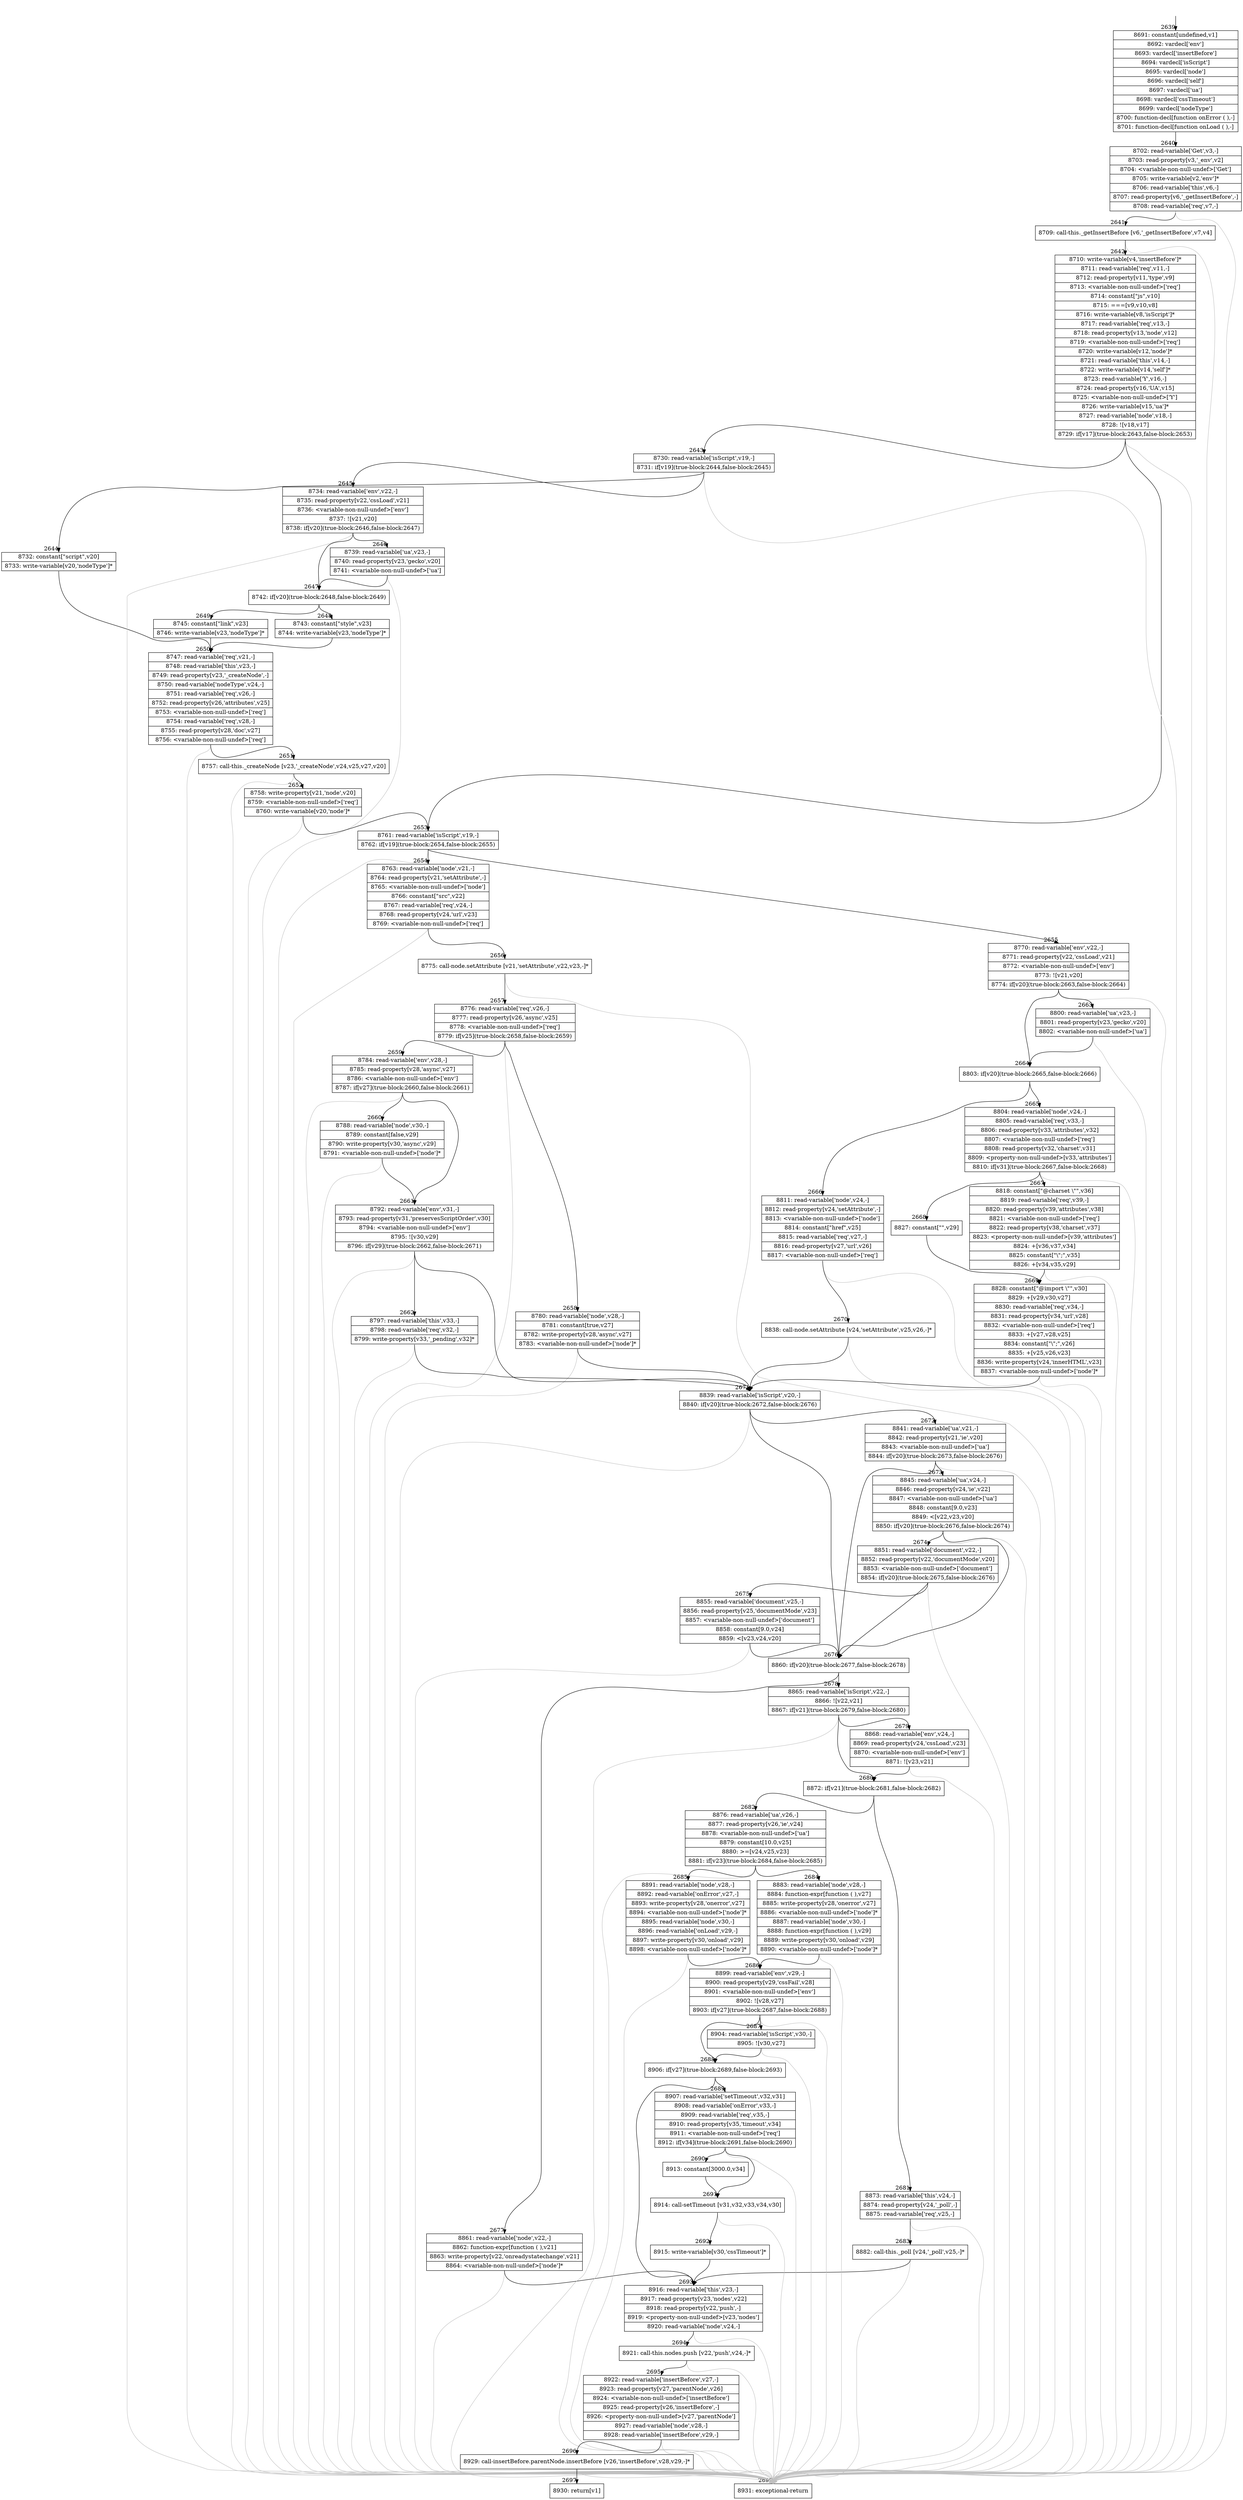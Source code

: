 digraph {
rankdir="TD"
BB_entry130[shape=none,label=""];
BB_entry130 -> BB2639 [tailport=s, headport=n, headlabel="    2639"]
BB2639 [shape=record label="{8691: constant[undefined,v1]|8692: vardecl['env']|8693: vardecl['insertBefore']|8694: vardecl['isScript']|8695: vardecl['node']|8696: vardecl['self']|8697: vardecl['ua']|8698: vardecl['cssTimeout']|8699: vardecl['nodeType']|8700: function-decl[function onError ( ),-]|8701: function-decl[function onLoad ( ),-]}" ] 
BB2639 -> BB2640 [tailport=s, headport=n, headlabel="      2640"]
BB2640 [shape=record label="{8702: read-variable['Get',v3,-]|8703: read-property[v3,'_env',v2]|8704: \<variable-non-null-undef\>['Get']|8705: write-variable[v2,'env']*|8706: read-variable['this',v6,-]|8707: read-property[v6,'_getInsertBefore',-]|8708: read-variable['req',v7,-]}" ] 
BB2640 -> BB2641 [tailport=s, headport=n, headlabel="      2641"]
BB2640 -> BB2698 [tailport=s, headport=n, color=gray, headlabel="      2698"]
BB2641 [shape=record label="{8709: call-this._getInsertBefore [v6,'_getInsertBefore',v7,v4]}" ] 
BB2641 -> BB2642 [tailport=s, headport=n, headlabel="      2642"]
BB2641 -> BB2698 [tailport=s, headport=n, color=gray]
BB2642 [shape=record label="{8710: write-variable[v4,'insertBefore']*|8711: read-variable['req',v11,-]|8712: read-property[v11,'type',v9]|8713: \<variable-non-null-undef\>['req']|8714: constant[\"js\",v10]|8715: ===[v9,v10,v8]|8716: write-variable[v8,'isScript']*|8717: read-variable['req',v13,-]|8718: read-property[v13,'node',v12]|8719: \<variable-non-null-undef\>['req']|8720: write-variable[v12,'node']*|8721: read-variable['this',v14,-]|8722: write-variable[v14,'self']*|8723: read-variable['Y',v16,-]|8724: read-property[v16,'UA',v15]|8725: \<variable-non-null-undef\>['Y']|8726: write-variable[v15,'ua']*|8727: read-variable['node',v18,-]|8728: ![v18,v17]|8729: if[v17](true-block:2643,false-block:2653)}" ] 
BB2642 -> BB2643 [tailport=s, headport=n, headlabel="      2643"]
BB2642 -> BB2653 [tailport=s, headport=n, headlabel="      2653"]
BB2642 -> BB2698 [tailport=s, headport=n, color=gray]
BB2643 [shape=record label="{8730: read-variable['isScript',v19,-]|8731: if[v19](true-block:2644,false-block:2645)}" ] 
BB2643 -> BB2644 [tailport=s, headport=n, headlabel="      2644"]
BB2643 -> BB2645 [tailport=s, headport=n, headlabel="      2645"]
BB2643 -> BB2698 [tailport=s, headport=n, color=gray]
BB2644 [shape=record label="{8732: constant[\"script\",v20]|8733: write-variable[v20,'nodeType']*}" ] 
BB2644 -> BB2650 [tailport=s, headport=n, headlabel="      2650"]
BB2645 [shape=record label="{8734: read-variable['env',v22,-]|8735: read-property[v22,'cssLoad',v21]|8736: \<variable-non-null-undef\>['env']|8737: ![v21,v20]|8738: if[v20](true-block:2646,false-block:2647)}" ] 
BB2645 -> BB2647 [tailport=s, headport=n, headlabel="      2647"]
BB2645 -> BB2646 [tailport=s, headport=n, headlabel="      2646"]
BB2645 -> BB2698 [tailport=s, headport=n, color=gray]
BB2646 [shape=record label="{8739: read-variable['ua',v23,-]|8740: read-property[v23,'gecko',v20]|8741: \<variable-non-null-undef\>['ua']}" ] 
BB2646 -> BB2647 [tailport=s, headport=n]
BB2646 -> BB2698 [tailport=s, headport=n, color=gray]
BB2647 [shape=record label="{8742: if[v20](true-block:2648,false-block:2649)}" ] 
BB2647 -> BB2648 [tailport=s, headport=n, headlabel="      2648"]
BB2647 -> BB2649 [tailport=s, headport=n, headlabel="      2649"]
BB2648 [shape=record label="{8743: constant[\"style\",v23]|8744: write-variable[v23,'nodeType']*}" ] 
BB2648 -> BB2650 [tailport=s, headport=n]
BB2649 [shape=record label="{8745: constant[\"link\",v23]|8746: write-variable[v23,'nodeType']*}" ] 
BB2649 -> BB2650 [tailport=s, headport=n]
BB2650 [shape=record label="{8747: read-variable['req',v21,-]|8748: read-variable['this',v23,-]|8749: read-property[v23,'_createNode',-]|8750: read-variable['nodeType',v24,-]|8751: read-variable['req',v26,-]|8752: read-property[v26,'attributes',v25]|8753: \<variable-non-null-undef\>['req']|8754: read-variable['req',v28,-]|8755: read-property[v28,'doc',v27]|8756: \<variable-non-null-undef\>['req']}" ] 
BB2650 -> BB2651 [tailport=s, headport=n, headlabel="      2651"]
BB2650 -> BB2698 [tailport=s, headport=n, color=gray]
BB2651 [shape=record label="{8757: call-this._createNode [v23,'_createNode',v24,v25,v27,v20]}" ] 
BB2651 -> BB2652 [tailport=s, headport=n, headlabel="      2652"]
BB2651 -> BB2698 [tailport=s, headport=n, color=gray]
BB2652 [shape=record label="{8758: write-property[v21,'node',v20]|8759: \<variable-non-null-undef\>['req']|8760: write-variable[v20,'node']*}" ] 
BB2652 -> BB2653 [tailport=s, headport=n]
BB2652 -> BB2698 [tailport=s, headport=n, color=gray]
BB2653 [shape=record label="{8761: read-variable['isScript',v19,-]|8762: if[v19](true-block:2654,false-block:2655)}" ] 
BB2653 -> BB2654 [tailport=s, headport=n, headlabel="      2654"]
BB2653 -> BB2655 [tailport=s, headport=n, headlabel="      2655"]
BB2653 -> BB2698 [tailport=s, headport=n, color=gray]
BB2654 [shape=record label="{8763: read-variable['node',v21,-]|8764: read-property[v21,'setAttribute',-]|8765: \<variable-non-null-undef\>['node']|8766: constant[\"src\",v22]|8767: read-variable['req',v24,-]|8768: read-property[v24,'url',v23]|8769: \<variable-non-null-undef\>['req']}" ] 
BB2654 -> BB2656 [tailport=s, headport=n, headlabel="      2656"]
BB2654 -> BB2698 [tailport=s, headport=n, color=gray]
BB2655 [shape=record label="{8770: read-variable['env',v22,-]|8771: read-property[v22,'cssLoad',v21]|8772: \<variable-non-null-undef\>['env']|8773: ![v21,v20]|8774: if[v20](true-block:2663,false-block:2664)}" ] 
BB2655 -> BB2664 [tailport=s, headport=n, headlabel="      2664"]
BB2655 -> BB2663 [tailport=s, headport=n, headlabel="      2663"]
BB2655 -> BB2698 [tailport=s, headport=n, color=gray]
BB2656 [shape=record label="{8775: call-node.setAttribute [v21,'setAttribute',v22,v23,-]*}" ] 
BB2656 -> BB2657 [tailport=s, headport=n, headlabel="      2657"]
BB2656 -> BB2698 [tailport=s, headport=n, color=gray]
BB2657 [shape=record label="{8776: read-variable['req',v26,-]|8777: read-property[v26,'async',v25]|8778: \<variable-non-null-undef\>['req']|8779: if[v25](true-block:2658,false-block:2659)}" ] 
BB2657 -> BB2658 [tailport=s, headport=n, headlabel="      2658"]
BB2657 -> BB2659 [tailport=s, headport=n, headlabel="      2659"]
BB2657 -> BB2698 [tailport=s, headport=n, color=gray]
BB2658 [shape=record label="{8780: read-variable['node',v28,-]|8781: constant[true,v27]|8782: write-property[v28,'async',v27]|8783: \<variable-non-null-undef\>['node']*}" ] 
BB2658 -> BB2671 [tailport=s, headport=n, headlabel="      2671"]
BB2658 -> BB2698 [tailport=s, headport=n, color=gray]
BB2659 [shape=record label="{8784: read-variable['env',v28,-]|8785: read-property[v28,'async',v27]|8786: \<variable-non-null-undef\>['env']|8787: if[v27](true-block:2660,false-block:2661)}" ] 
BB2659 -> BB2660 [tailport=s, headport=n, headlabel="      2660"]
BB2659 -> BB2661 [tailport=s, headport=n, headlabel="      2661"]
BB2659 -> BB2698 [tailport=s, headport=n, color=gray]
BB2660 [shape=record label="{8788: read-variable['node',v30,-]|8789: constant[false,v29]|8790: write-property[v30,'async',v29]|8791: \<variable-non-null-undef\>['node']*}" ] 
BB2660 -> BB2661 [tailport=s, headport=n]
BB2660 -> BB2698 [tailport=s, headport=n, color=gray]
BB2661 [shape=record label="{8792: read-variable['env',v31,-]|8793: read-property[v31,'preservesScriptOrder',v30]|8794: \<variable-non-null-undef\>['env']|8795: ![v30,v29]|8796: if[v29](true-block:2662,false-block:2671)}" ] 
BB2661 -> BB2662 [tailport=s, headport=n, headlabel="      2662"]
BB2661 -> BB2671 [tailport=s, headport=n]
BB2661 -> BB2698 [tailport=s, headport=n, color=gray]
BB2662 [shape=record label="{8797: read-variable['this',v33,-]|8798: read-variable['req',v32,-]|8799: write-property[v33,'_pending',v32]*}" ] 
BB2662 -> BB2671 [tailport=s, headport=n]
BB2662 -> BB2698 [tailport=s, headport=n, color=gray]
BB2663 [shape=record label="{8800: read-variable['ua',v23,-]|8801: read-property[v23,'gecko',v20]|8802: \<variable-non-null-undef\>['ua']}" ] 
BB2663 -> BB2664 [tailport=s, headport=n]
BB2663 -> BB2698 [tailport=s, headport=n, color=gray]
BB2664 [shape=record label="{8803: if[v20](true-block:2665,false-block:2666)}" ] 
BB2664 -> BB2665 [tailport=s, headport=n, headlabel="      2665"]
BB2664 -> BB2666 [tailport=s, headport=n, headlabel="      2666"]
BB2665 [shape=record label="{8804: read-variable['node',v24,-]|8805: read-variable['req',v33,-]|8806: read-property[v33,'attributes',v32]|8807: \<variable-non-null-undef\>['req']|8808: read-property[v32,'charset',v31]|8809: \<property-non-null-undef\>[v33,'attributes']|8810: if[v31](true-block:2667,false-block:2668)}" ] 
BB2665 -> BB2667 [tailport=s, headport=n, headlabel="      2667"]
BB2665 -> BB2668 [tailport=s, headport=n, headlabel="      2668"]
BB2665 -> BB2698 [tailport=s, headport=n, color=gray]
BB2666 [shape=record label="{8811: read-variable['node',v24,-]|8812: read-property[v24,'setAttribute',-]|8813: \<variable-non-null-undef\>['node']|8814: constant[\"href\",v25]|8815: read-variable['req',v27,-]|8816: read-property[v27,'url',v26]|8817: \<variable-non-null-undef\>['req']}" ] 
BB2666 -> BB2670 [tailport=s, headport=n, headlabel="      2670"]
BB2666 -> BB2698 [tailport=s, headport=n, color=gray]
BB2667 [shape=record label="{8818: constant[\"@charset \\\"\",v36]|8819: read-variable['req',v39,-]|8820: read-property[v39,'attributes',v38]|8821: \<variable-non-null-undef\>['req']|8822: read-property[v38,'charset',v37]|8823: \<property-non-null-undef\>[v39,'attributes']|8824: +[v36,v37,v34]|8825: constant[\"\\\";\",v35]|8826: +[v34,v35,v29]}" ] 
BB2667 -> BB2669 [tailport=s, headport=n, headlabel="      2669"]
BB2667 -> BB2698 [tailport=s, headport=n, color=gray]
BB2668 [shape=record label="{8827: constant[\"\",v29]}" ] 
BB2668 -> BB2669 [tailport=s, headport=n]
BB2669 [shape=record label="{8828: constant[\"@import \\\"\",v30]|8829: +[v29,v30,v27]|8830: read-variable['req',v34,-]|8831: read-property[v34,'url',v28]|8832: \<variable-non-null-undef\>['req']|8833: +[v27,v28,v25]|8834: constant[\"\\\";\",v26]|8835: +[v25,v26,v23]|8836: write-property[v24,'innerHTML',v23]|8837: \<variable-non-null-undef\>['node']*}" ] 
BB2669 -> BB2671 [tailport=s, headport=n]
BB2669 -> BB2698 [tailport=s, headport=n, color=gray]
BB2670 [shape=record label="{8838: call-node.setAttribute [v24,'setAttribute',v25,v26,-]*}" ] 
BB2670 -> BB2671 [tailport=s, headport=n]
BB2670 -> BB2698 [tailport=s, headport=n, color=gray]
BB2671 [shape=record label="{8839: read-variable['isScript',v20,-]|8840: if[v20](true-block:2672,false-block:2676)}" ] 
BB2671 -> BB2676 [tailport=s, headport=n, headlabel="      2676"]
BB2671 -> BB2672 [tailport=s, headport=n, headlabel="      2672"]
BB2671 -> BB2698 [tailport=s, headport=n, color=gray]
BB2672 [shape=record label="{8841: read-variable['ua',v21,-]|8842: read-property[v21,'ie',v20]|8843: \<variable-non-null-undef\>['ua']|8844: if[v20](true-block:2673,false-block:2676)}" ] 
BB2672 -> BB2676 [tailport=s, headport=n]
BB2672 -> BB2673 [tailport=s, headport=n, headlabel="      2673"]
BB2672 -> BB2698 [tailport=s, headport=n, color=gray]
BB2673 [shape=record label="{8845: read-variable['ua',v24,-]|8846: read-property[v24,'ie',v22]|8847: \<variable-non-null-undef\>['ua']|8848: constant[9.0,v23]|8849: \<[v22,v23,v20]|8850: if[v20](true-block:2676,false-block:2674)}" ] 
BB2673 -> BB2676 [tailport=s, headport=n]
BB2673 -> BB2674 [tailport=s, headport=n, headlabel="      2674"]
BB2673 -> BB2698 [tailport=s, headport=n, color=gray]
BB2674 [shape=record label="{8851: read-variable['document',v22,-]|8852: read-property[v22,'documentMode',v20]|8853: \<variable-non-null-undef\>['document']|8854: if[v20](true-block:2675,false-block:2676)}" ] 
BB2674 -> BB2676 [tailport=s, headport=n]
BB2674 -> BB2675 [tailport=s, headport=n, headlabel="      2675"]
BB2674 -> BB2698 [tailport=s, headport=n, color=gray]
BB2675 [shape=record label="{8855: read-variable['document',v25,-]|8856: read-property[v25,'documentMode',v23]|8857: \<variable-non-null-undef\>['document']|8858: constant[9.0,v24]|8859: \<[v23,v24,v20]}" ] 
BB2675 -> BB2676 [tailport=s, headport=n]
BB2675 -> BB2698 [tailport=s, headport=n, color=gray]
BB2676 [shape=record label="{8860: if[v20](true-block:2677,false-block:2678)}" ] 
BB2676 -> BB2677 [tailport=s, headport=n, headlabel="      2677"]
BB2676 -> BB2678 [tailport=s, headport=n, headlabel="      2678"]
BB2677 [shape=record label="{8861: read-variable['node',v22,-]|8862: function-expr[function ( ),v21]|8863: write-property[v22,'onreadystatechange',v21]|8864: \<variable-non-null-undef\>['node']*}" ] 
BB2677 -> BB2693 [tailport=s, headport=n, headlabel="      2693"]
BB2677 -> BB2698 [tailport=s, headport=n, color=gray]
BB2678 [shape=record label="{8865: read-variable['isScript',v22,-]|8866: ![v22,v21]|8867: if[v21](true-block:2679,false-block:2680)}" ] 
BB2678 -> BB2680 [tailport=s, headport=n, headlabel="      2680"]
BB2678 -> BB2679 [tailport=s, headport=n, headlabel="      2679"]
BB2678 -> BB2698 [tailport=s, headport=n, color=gray]
BB2679 [shape=record label="{8868: read-variable['env',v24,-]|8869: read-property[v24,'cssLoad',v23]|8870: \<variable-non-null-undef\>['env']|8871: ![v23,v21]}" ] 
BB2679 -> BB2680 [tailport=s, headport=n]
BB2679 -> BB2698 [tailport=s, headport=n, color=gray]
BB2680 [shape=record label="{8872: if[v21](true-block:2681,false-block:2682)}" ] 
BB2680 -> BB2681 [tailport=s, headport=n, headlabel="      2681"]
BB2680 -> BB2682 [tailport=s, headport=n, headlabel="      2682"]
BB2681 [shape=record label="{8873: read-variable['this',v24,-]|8874: read-property[v24,'_poll',-]|8875: read-variable['req',v25,-]}" ] 
BB2681 -> BB2683 [tailport=s, headport=n, headlabel="      2683"]
BB2681 -> BB2698 [tailport=s, headport=n, color=gray]
BB2682 [shape=record label="{8876: read-variable['ua',v26,-]|8877: read-property[v26,'ie',v24]|8878: \<variable-non-null-undef\>['ua']|8879: constant[10.0,v25]|8880: \>=[v24,v25,v23]|8881: if[v23](true-block:2684,false-block:2685)}" ] 
BB2682 -> BB2684 [tailport=s, headport=n, headlabel="      2684"]
BB2682 -> BB2685 [tailport=s, headport=n, headlabel="      2685"]
BB2682 -> BB2698 [tailport=s, headport=n, color=gray]
BB2683 [shape=record label="{8882: call-this._poll [v24,'_poll',v25,-]*}" ] 
BB2683 -> BB2693 [tailport=s, headport=n]
BB2683 -> BB2698 [tailport=s, headport=n, color=gray]
BB2684 [shape=record label="{8883: read-variable['node',v28,-]|8884: function-expr[function ( ),v27]|8885: write-property[v28,'onerror',v27]|8886: \<variable-non-null-undef\>['node']*|8887: read-variable['node',v30,-]|8888: function-expr[function ( ),v29]|8889: write-property[v30,'onload',v29]|8890: \<variable-non-null-undef\>['node']*}" ] 
BB2684 -> BB2686 [tailport=s, headport=n, headlabel="      2686"]
BB2684 -> BB2698 [tailport=s, headport=n, color=gray]
BB2685 [shape=record label="{8891: read-variable['node',v28,-]|8892: read-variable['onError',v27,-]|8893: write-property[v28,'onerror',v27]|8894: \<variable-non-null-undef\>['node']*|8895: read-variable['node',v30,-]|8896: read-variable['onLoad',v29,-]|8897: write-property[v30,'onload',v29]|8898: \<variable-non-null-undef\>['node']*}" ] 
BB2685 -> BB2686 [tailport=s, headport=n]
BB2685 -> BB2698 [tailport=s, headport=n, color=gray]
BB2686 [shape=record label="{8899: read-variable['env',v29,-]|8900: read-property[v29,'cssFail',v28]|8901: \<variable-non-null-undef\>['env']|8902: ![v28,v27]|8903: if[v27](true-block:2687,false-block:2688)}" ] 
BB2686 -> BB2688 [tailport=s, headport=n, headlabel="      2688"]
BB2686 -> BB2687 [tailport=s, headport=n, headlabel="      2687"]
BB2686 -> BB2698 [tailport=s, headport=n, color=gray]
BB2687 [shape=record label="{8904: read-variable['isScript',v30,-]|8905: ![v30,v27]}" ] 
BB2687 -> BB2688 [tailport=s, headport=n]
BB2687 -> BB2698 [tailport=s, headport=n, color=gray]
BB2688 [shape=record label="{8906: if[v27](true-block:2689,false-block:2693)}" ] 
BB2688 -> BB2689 [tailport=s, headport=n, headlabel="      2689"]
BB2688 -> BB2693 [tailport=s, headport=n]
BB2689 [shape=record label="{8907: read-variable['setTimeout',v32,v31]|8908: read-variable['onError',v33,-]|8909: read-variable['req',v35,-]|8910: read-property[v35,'timeout',v34]|8911: \<variable-non-null-undef\>['req']|8912: if[v34](true-block:2691,false-block:2690)}" ] 
BB2689 -> BB2691 [tailport=s, headport=n, headlabel="      2691"]
BB2689 -> BB2690 [tailport=s, headport=n, headlabel="      2690"]
BB2689 -> BB2698 [tailport=s, headport=n, color=gray]
BB2690 [shape=record label="{8913: constant[3000.0,v34]}" ] 
BB2690 -> BB2691 [tailport=s, headport=n]
BB2691 [shape=record label="{8914: call-setTimeout [v31,v32,v33,v34,v30]}" ] 
BB2691 -> BB2692 [tailport=s, headport=n, headlabel="      2692"]
BB2691 -> BB2698 [tailport=s, headport=n, color=gray]
BB2692 [shape=record label="{8915: write-variable[v30,'cssTimeout']*}" ] 
BB2692 -> BB2693 [tailport=s, headport=n]
BB2693 [shape=record label="{8916: read-variable['this',v23,-]|8917: read-property[v23,'nodes',v22]|8918: read-property[v22,'push',-]|8919: \<property-non-null-undef\>[v23,'nodes']|8920: read-variable['node',v24,-]}" ] 
BB2693 -> BB2694 [tailport=s, headport=n, headlabel="      2694"]
BB2693 -> BB2698 [tailport=s, headport=n, color=gray]
BB2694 [shape=record label="{8921: call-this.nodes.push [v22,'push',v24,-]*}" ] 
BB2694 -> BB2695 [tailport=s, headport=n, headlabel="      2695"]
BB2694 -> BB2698 [tailport=s, headport=n, color=gray]
BB2695 [shape=record label="{8922: read-variable['insertBefore',v27,-]|8923: read-property[v27,'parentNode',v26]|8924: \<variable-non-null-undef\>['insertBefore']|8925: read-property[v26,'insertBefore',-]|8926: \<property-non-null-undef\>[v27,'parentNode']|8927: read-variable['node',v28,-]|8928: read-variable['insertBefore',v29,-]}" ] 
BB2695 -> BB2696 [tailport=s, headport=n, headlabel="      2696"]
BB2695 -> BB2698 [tailport=s, headport=n, color=gray]
BB2696 [shape=record label="{8929: call-insertBefore.parentNode.insertBefore [v26,'insertBefore',v28,v29,-]*}" ] 
BB2696 -> BB2697 [tailport=s, headport=n, headlabel="      2697"]
BB2696 -> BB2698 [tailport=s, headport=n, color=gray]
BB2697 [shape=record label="{8930: return[v1]}" ] 
BB2698 [shape=record label="{8931: exceptional-return}" ] 
//#$~ 4712
}
